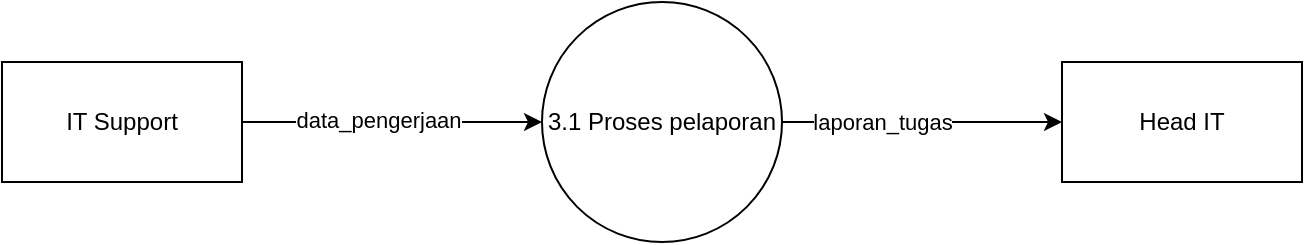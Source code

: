 <mxfile version="24.7.8">
  <diagram name="Page-1" id="syBJ3qJumVAB3yfJEebl">
    <mxGraphModel dx="1434" dy="738" grid="1" gridSize="10" guides="1" tooltips="1" connect="1" arrows="1" fold="1" page="1" pageScale="1" pageWidth="1100" pageHeight="850" math="0" shadow="0">
      <root>
        <mxCell id="0" />
        <mxCell id="1" parent="0" />
        <mxCell id="ma-gPjGsRWKhmasarUqQ-4" style="edgeStyle=orthogonalEdgeStyle;rounded=0;orthogonalLoop=1;jettySize=auto;html=1;entryX=0;entryY=0.5;entryDx=0;entryDy=0;" edge="1" parent="1" source="ma-gPjGsRWKhmasarUqQ-1" target="ma-gPjGsRWKhmasarUqQ-3">
          <mxGeometry relative="1" as="geometry" />
        </mxCell>
        <mxCell id="ma-gPjGsRWKhmasarUqQ-7" value="laporan_tugas" style="edgeLabel;html=1;align=center;verticalAlign=middle;resizable=0;points=[];" vertex="1" connectable="0" parent="ma-gPjGsRWKhmasarUqQ-4">
          <mxGeometry x="-0.286" relative="1" as="geometry">
            <mxPoint as="offset" />
          </mxGeometry>
        </mxCell>
        <mxCell id="ma-gPjGsRWKhmasarUqQ-1" value="3.1 Proses pelaporan" style="ellipse;whiteSpace=wrap;html=1;aspect=fixed;" vertex="1" parent="1">
          <mxGeometry x="480" y="250" width="120" height="120" as="geometry" />
        </mxCell>
        <mxCell id="ma-gPjGsRWKhmasarUqQ-5" style="edgeStyle=orthogonalEdgeStyle;rounded=0;orthogonalLoop=1;jettySize=auto;html=1;exitX=1;exitY=0.5;exitDx=0;exitDy=0;entryX=0;entryY=0.5;entryDx=0;entryDy=0;" edge="1" parent="1" source="ma-gPjGsRWKhmasarUqQ-2" target="ma-gPjGsRWKhmasarUqQ-1">
          <mxGeometry relative="1" as="geometry" />
        </mxCell>
        <mxCell id="ma-gPjGsRWKhmasarUqQ-6" value="data_pengerjaan" style="edgeLabel;html=1;align=center;verticalAlign=middle;resizable=0;points=[];" vertex="1" connectable="0" parent="ma-gPjGsRWKhmasarUqQ-5">
          <mxGeometry x="-0.093" y="1" relative="1" as="geometry">
            <mxPoint as="offset" />
          </mxGeometry>
        </mxCell>
        <mxCell id="ma-gPjGsRWKhmasarUqQ-2" value="IT Support" style="rounded=0;whiteSpace=wrap;html=1;" vertex="1" parent="1">
          <mxGeometry x="210" y="280" width="120" height="60" as="geometry" />
        </mxCell>
        <mxCell id="ma-gPjGsRWKhmasarUqQ-3" value="Head IT" style="rounded=0;whiteSpace=wrap;html=1;" vertex="1" parent="1">
          <mxGeometry x="740" y="280" width="120" height="60" as="geometry" />
        </mxCell>
      </root>
    </mxGraphModel>
  </diagram>
</mxfile>
